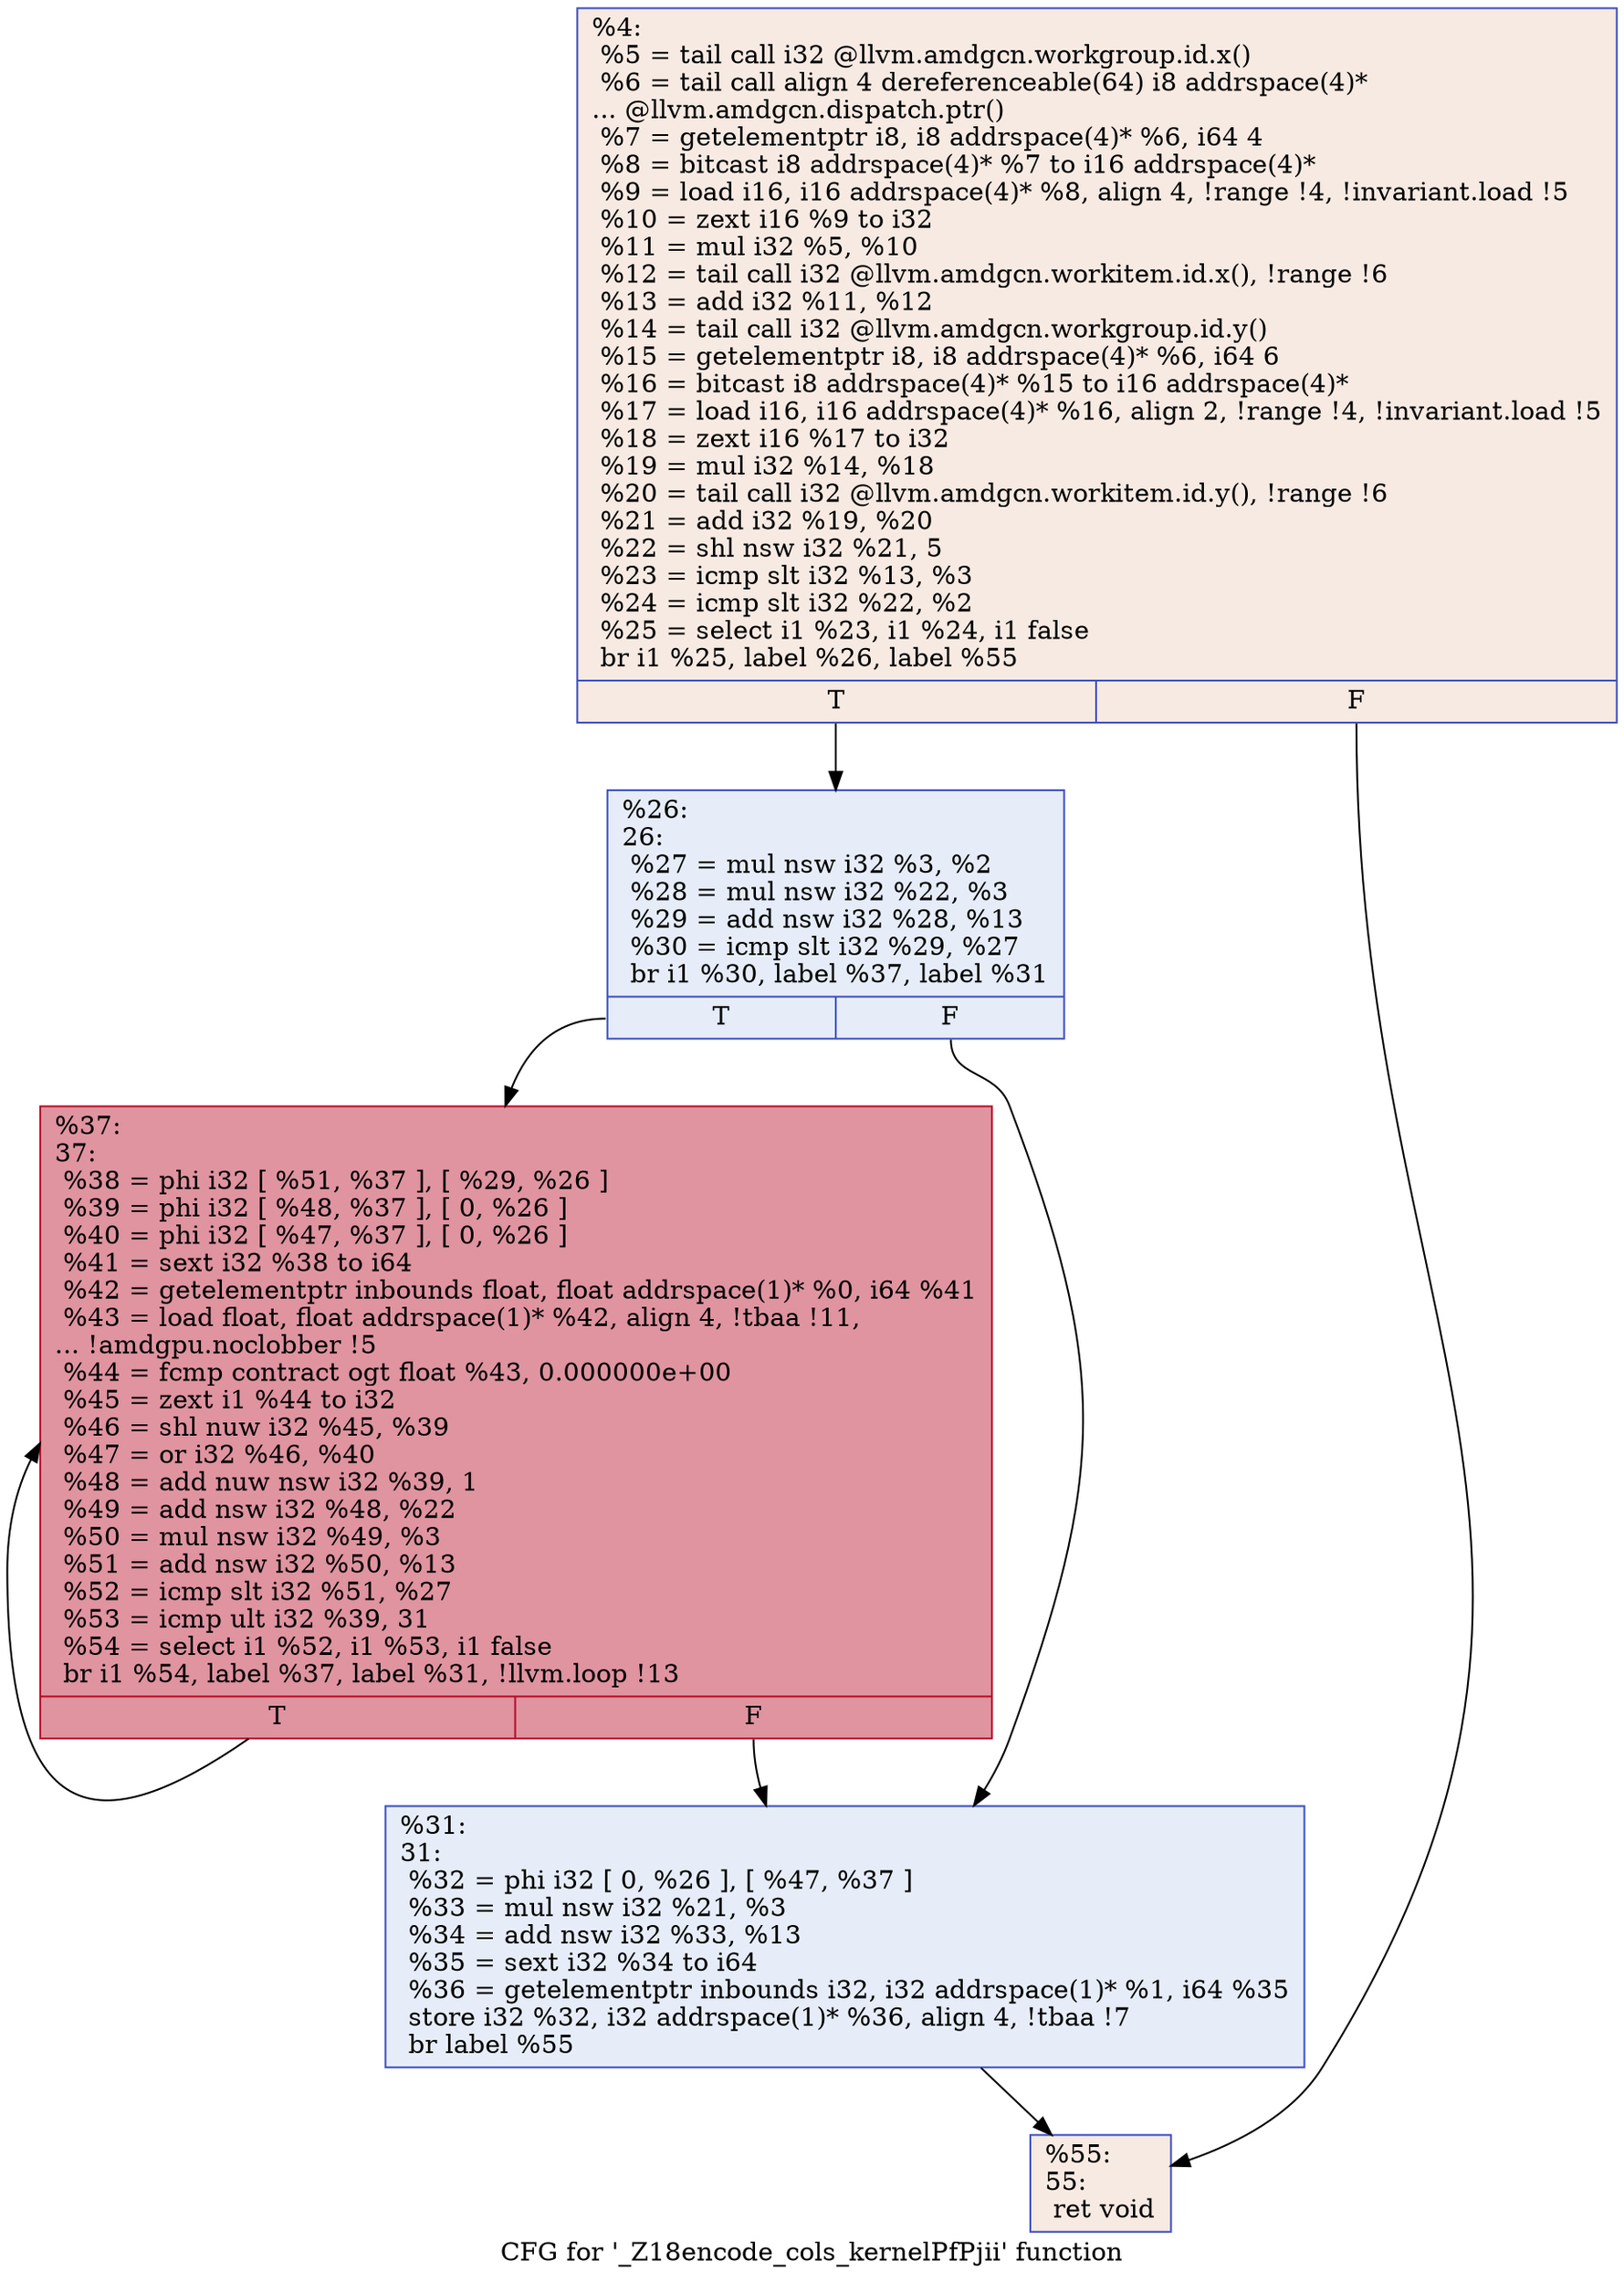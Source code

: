 digraph "CFG for '_Z18encode_cols_kernelPfPjii' function" {
	label="CFG for '_Z18encode_cols_kernelPfPjii' function";

	Node0x5eff720 [shape=record,color="#3d50c3ff", style=filled, fillcolor="#eed0c070",label="{%4:\l  %5 = tail call i32 @llvm.amdgcn.workgroup.id.x()\l  %6 = tail call align 4 dereferenceable(64) i8 addrspace(4)*\l... @llvm.amdgcn.dispatch.ptr()\l  %7 = getelementptr i8, i8 addrspace(4)* %6, i64 4\l  %8 = bitcast i8 addrspace(4)* %7 to i16 addrspace(4)*\l  %9 = load i16, i16 addrspace(4)* %8, align 4, !range !4, !invariant.load !5\l  %10 = zext i16 %9 to i32\l  %11 = mul i32 %5, %10\l  %12 = tail call i32 @llvm.amdgcn.workitem.id.x(), !range !6\l  %13 = add i32 %11, %12\l  %14 = tail call i32 @llvm.amdgcn.workgroup.id.y()\l  %15 = getelementptr i8, i8 addrspace(4)* %6, i64 6\l  %16 = bitcast i8 addrspace(4)* %15 to i16 addrspace(4)*\l  %17 = load i16, i16 addrspace(4)* %16, align 2, !range !4, !invariant.load !5\l  %18 = zext i16 %17 to i32\l  %19 = mul i32 %14, %18\l  %20 = tail call i32 @llvm.amdgcn.workitem.id.y(), !range !6\l  %21 = add i32 %19, %20\l  %22 = shl nsw i32 %21, 5\l  %23 = icmp slt i32 %13, %3\l  %24 = icmp slt i32 %22, %2\l  %25 = select i1 %23, i1 %24, i1 false\l  br i1 %25, label %26, label %55\l|{<s0>T|<s1>F}}"];
	Node0x5eff720:s0 -> Node0x5f03280;
	Node0x5eff720:s1 -> Node0x5f03310;
	Node0x5f03280 [shape=record,color="#3d50c3ff", style=filled, fillcolor="#c7d7f070",label="{%26:\l26:                                               \l  %27 = mul nsw i32 %3, %2\l  %28 = mul nsw i32 %22, %3\l  %29 = add nsw i32 %28, %13\l  %30 = icmp slt i32 %29, %27\l  br i1 %30, label %37, label %31\l|{<s0>T|<s1>F}}"];
	Node0x5f03280:s0 -> Node0x5f03690;
	Node0x5f03280:s1 -> Node0x5f036e0;
	Node0x5f036e0 [shape=record,color="#3d50c3ff", style=filled, fillcolor="#c7d7f070",label="{%31:\l31:                                               \l  %32 = phi i32 [ 0, %26 ], [ %47, %37 ]\l  %33 = mul nsw i32 %21, %3\l  %34 = add nsw i32 %33, %13\l  %35 = sext i32 %34 to i64\l  %36 = getelementptr inbounds i32, i32 addrspace(1)* %1, i64 %35\l  store i32 %32, i32 addrspace(1)* %36, align 4, !tbaa !7\l  br label %55\l}"];
	Node0x5f036e0 -> Node0x5f03310;
	Node0x5f03690 [shape=record,color="#b70d28ff", style=filled, fillcolor="#b70d2870",label="{%37:\l37:                                               \l  %38 = phi i32 [ %51, %37 ], [ %29, %26 ]\l  %39 = phi i32 [ %48, %37 ], [ 0, %26 ]\l  %40 = phi i32 [ %47, %37 ], [ 0, %26 ]\l  %41 = sext i32 %38 to i64\l  %42 = getelementptr inbounds float, float addrspace(1)* %0, i64 %41\l  %43 = load float, float addrspace(1)* %42, align 4, !tbaa !11,\l... !amdgpu.noclobber !5\l  %44 = fcmp contract ogt float %43, 0.000000e+00\l  %45 = zext i1 %44 to i32\l  %46 = shl nuw i32 %45, %39\l  %47 = or i32 %46, %40\l  %48 = add nuw nsw i32 %39, 1\l  %49 = add nsw i32 %48, %22\l  %50 = mul nsw i32 %49, %3\l  %51 = add nsw i32 %50, %13\l  %52 = icmp slt i32 %51, %27\l  %53 = icmp ult i32 %39, 31\l  %54 = select i1 %52, i1 %53, i1 false\l  br i1 %54, label %37, label %31, !llvm.loop !13\l|{<s0>T|<s1>F}}"];
	Node0x5f03690:s0 -> Node0x5f03690;
	Node0x5f03690:s1 -> Node0x5f036e0;
	Node0x5f03310 [shape=record,color="#3d50c3ff", style=filled, fillcolor="#eed0c070",label="{%55:\l55:                                               \l  ret void\l}"];
}
